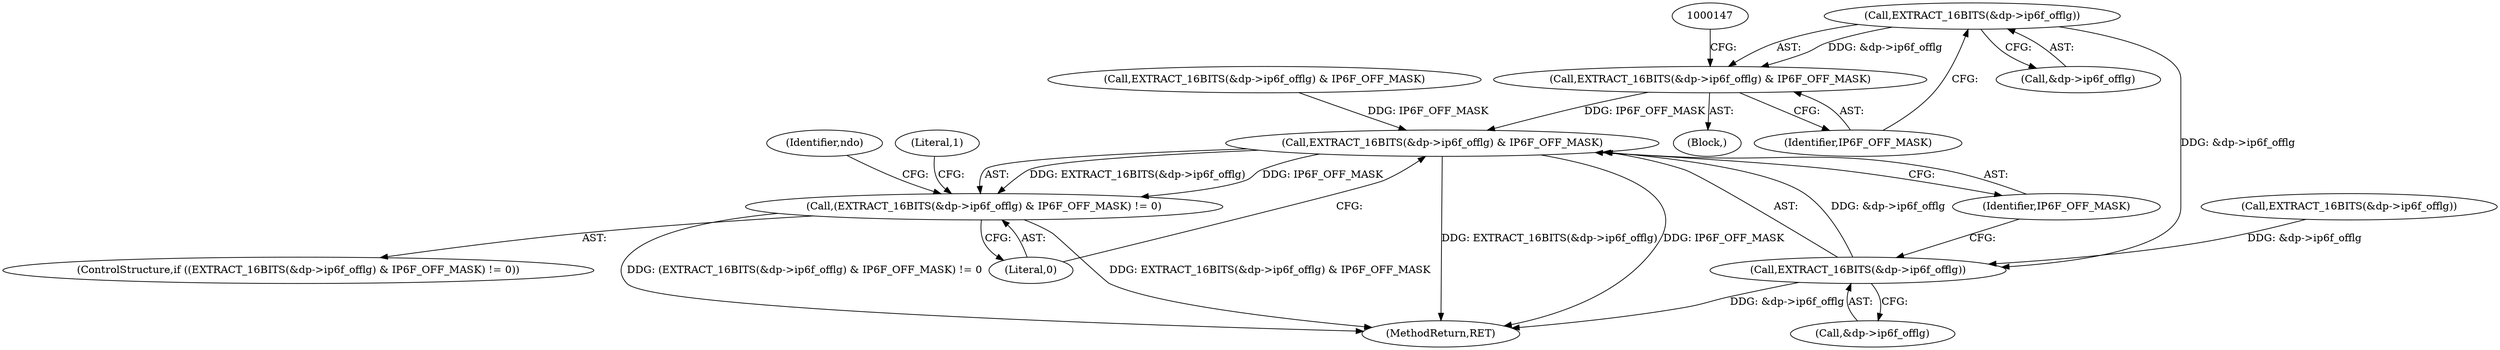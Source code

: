 digraph "0_tcpdump_2d669862df7cd17f539129049f6fb70d17174125@pointer" {
"1000139" [label="(Call,EXTRACT_16BITS(&dp->ip6f_offlg))"];
"1000138" [label="(Call,EXTRACT_16BITS(&dp->ip6f_offlg) & IP6F_OFF_MASK)"];
"1000196" [label="(Call,EXTRACT_16BITS(&dp->ip6f_offlg) & IP6F_OFF_MASK)"];
"1000195" [label="(Call,(EXTRACT_16BITS(&dp->ip6f_offlg) & IP6F_OFF_MASK) != 0)"];
"1000197" [label="(Call,EXTRACT_16BITS(&dp->ip6f_offlg))"];
"1000203" [label="(Literal,0)"];
"1000202" [label="(Identifier,IP6F_OFF_MASK)"];
"1000197" [label="(Call,EXTRACT_16BITS(&dp->ip6f_offlg))"];
"1000195" [label="(Call,(EXTRACT_16BITS(&dp->ip6f_offlg) & IP6F_OFF_MASK) != 0)"];
"1000224" [label="(MethodReturn,RET)"];
"1000211" [label="(Identifier,ndo)"];
"1000171" [label="(Call,EXTRACT_16BITS(&dp->ip6f_offlg))"];
"1000138" [label="(Call,EXTRACT_16BITS(&dp->ip6f_offlg) & IP6F_OFF_MASK)"];
"1000206" [label="(Literal,1)"];
"1000140" [label="(Call,&dp->ip6f_offlg)"];
"1000196" [label="(Call,EXTRACT_16BITS(&dp->ip6f_offlg) & IP6F_OFF_MASK)"];
"1000170" [label="(Call,EXTRACT_16BITS(&dp->ip6f_offlg) & IP6F_OFF_MASK)"];
"1000194" [label="(ControlStructure,if ((EXTRACT_16BITS(&dp->ip6f_offlg) & IP6F_OFF_MASK) != 0))"];
"1000139" [label="(Call,EXTRACT_16BITS(&dp->ip6f_offlg))"];
"1000198" [label="(Call,&dp->ip6f_offlg)"];
"1000137" [label="(Block,)"];
"1000144" [label="(Identifier,IP6F_OFF_MASK)"];
"1000139" -> "1000138"  [label="AST: "];
"1000139" -> "1000140"  [label="CFG: "];
"1000140" -> "1000139"  [label="AST: "];
"1000144" -> "1000139"  [label="CFG: "];
"1000139" -> "1000138"  [label="DDG: &dp->ip6f_offlg"];
"1000139" -> "1000197"  [label="DDG: &dp->ip6f_offlg"];
"1000138" -> "1000137"  [label="AST: "];
"1000138" -> "1000144"  [label="CFG: "];
"1000144" -> "1000138"  [label="AST: "];
"1000147" -> "1000138"  [label="CFG: "];
"1000138" -> "1000196"  [label="DDG: IP6F_OFF_MASK"];
"1000196" -> "1000195"  [label="AST: "];
"1000196" -> "1000202"  [label="CFG: "];
"1000197" -> "1000196"  [label="AST: "];
"1000202" -> "1000196"  [label="AST: "];
"1000203" -> "1000196"  [label="CFG: "];
"1000196" -> "1000224"  [label="DDG: EXTRACT_16BITS(&dp->ip6f_offlg)"];
"1000196" -> "1000224"  [label="DDG: IP6F_OFF_MASK"];
"1000196" -> "1000195"  [label="DDG: EXTRACT_16BITS(&dp->ip6f_offlg)"];
"1000196" -> "1000195"  [label="DDG: IP6F_OFF_MASK"];
"1000197" -> "1000196"  [label="DDG: &dp->ip6f_offlg"];
"1000170" -> "1000196"  [label="DDG: IP6F_OFF_MASK"];
"1000195" -> "1000194"  [label="AST: "];
"1000195" -> "1000203"  [label="CFG: "];
"1000203" -> "1000195"  [label="AST: "];
"1000206" -> "1000195"  [label="CFG: "];
"1000211" -> "1000195"  [label="CFG: "];
"1000195" -> "1000224"  [label="DDG: (EXTRACT_16BITS(&dp->ip6f_offlg) & IP6F_OFF_MASK) != 0"];
"1000195" -> "1000224"  [label="DDG: EXTRACT_16BITS(&dp->ip6f_offlg) & IP6F_OFF_MASK"];
"1000197" -> "1000198"  [label="CFG: "];
"1000198" -> "1000197"  [label="AST: "];
"1000202" -> "1000197"  [label="CFG: "];
"1000197" -> "1000224"  [label="DDG: &dp->ip6f_offlg"];
"1000171" -> "1000197"  [label="DDG: &dp->ip6f_offlg"];
}

